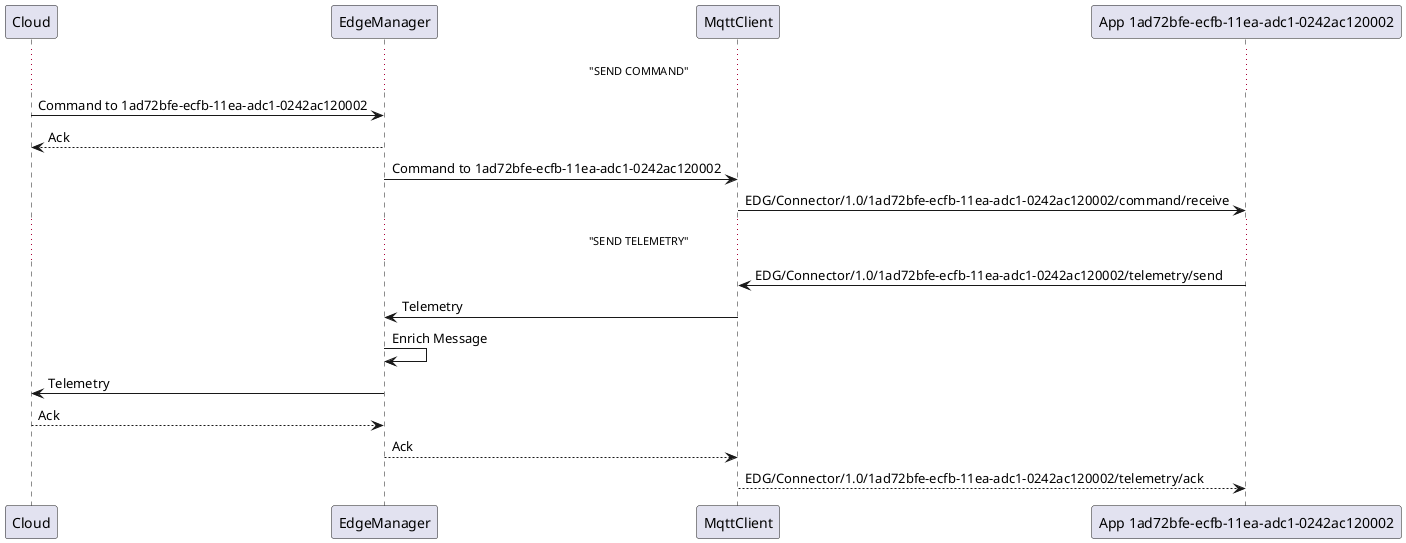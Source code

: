 @startuml

... "SEND COMMAND" ...

Cloud -> EdgeManager: Command to 1ad72bfe-ecfb-11ea-adc1-0242ac120002
Cloud <-- EdgeManager: Ack
EdgeManager -> MqttClient: Command to 1ad72bfe-ecfb-11ea-adc1-0242ac120002
MqttClient -> "App 1ad72bfe-ecfb-11ea-adc1-0242ac120002":    EDG/Connector/1.0/1ad72bfe-ecfb-11ea-adc1-0242ac120002/command/receive

... "SEND TELEMETRY" ...

MqttClient <- "App 1ad72bfe-ecfb-11ea-adc1-0242ac120002": EDG/Connector/1.0/1ad72bfe-ecfb-11ea-adc1-0242ac120002/telemetry/send
MqttClient -> EdgeManager: Telemetry
EdgeManager -> EdgeManager: Enrich Message
EdgeManager -> Cloud: Telemetry

Cloud --> EdgeManager: Ack
EdgeManager --> MqttClient: Ack
"App 1ad72bfe-ecfb-11ea-adc1-0242ac120002" <-- MqttClient: EDG/Connector/1.0/1ad72bfe-ecfb-11ea-adc1-0242ac120002/telemetry/ack

@enduml
